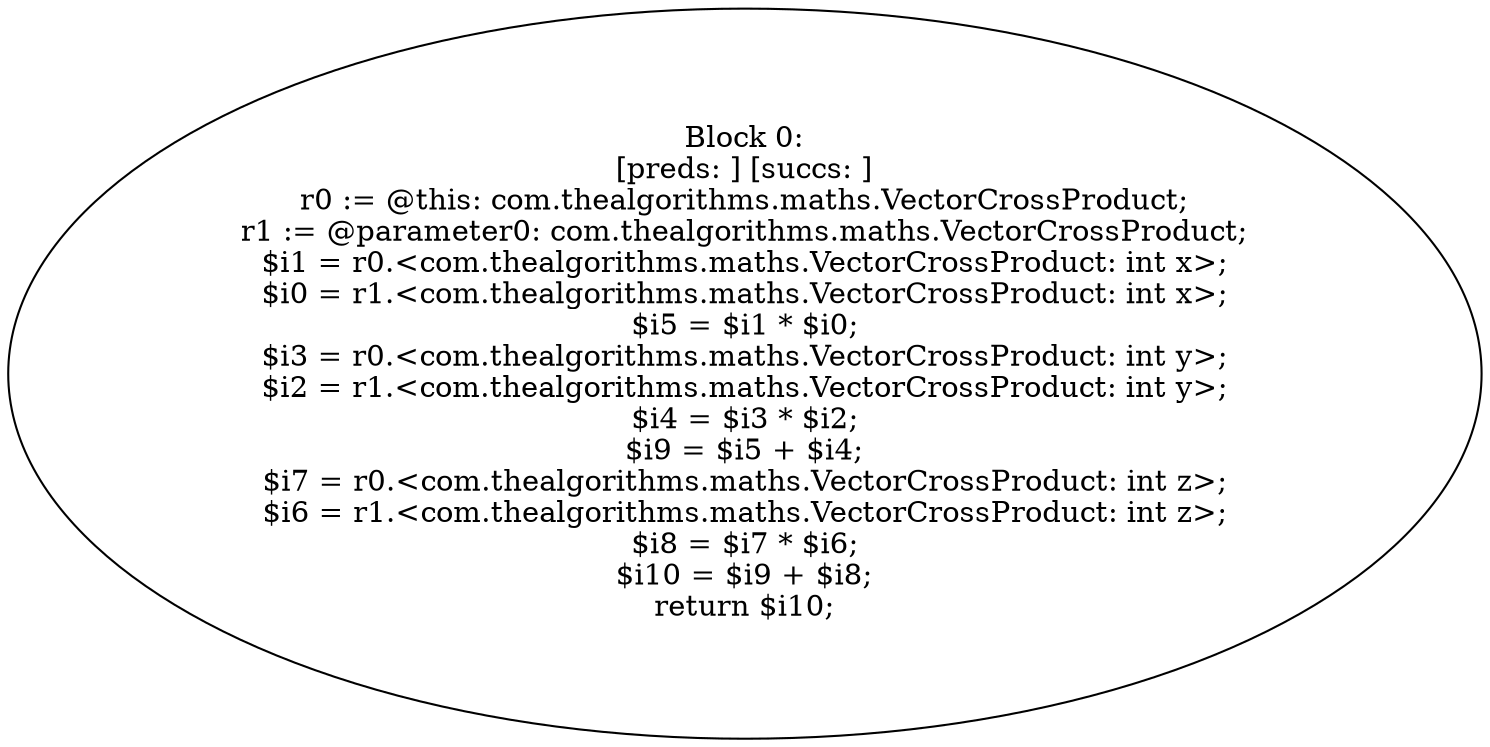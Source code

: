 digraph "unitGraph" {
    "Block 0:
[preds: ] [succs: ]
r0 := @this: com.thealgorithms.maths.VectorCrossProduct;
r1 := @parameter0: com.thealgorithms.maths.VectorCrossProduct;
$i1 = r0.<com.thealgorithms.maths.VectorCrossProduct: int x>;
$i0 = r1.<com.thealgorithms.maths.VectorCrossProduct: int x>;
$i5 = $i1 * $i0;
$i3 = r0.<com.thealgorithms.maths.VectorCrossProduct: int y>;
$i2 = r1.<com.thealgorithms.maths.VectorCrossProduct: int y>;
$i4 = $i3 * $i2;
$i9 = $i5 + $i4;
$i7 = r0.<com.thealgorithms.maths.VectorCrossProduct: int z>;
$i6 = r1.<com.thealgorithms.maths.VectorCrossProduct: int z>;
$i8 = $i7 * $i6;
$i10 = $i9 + $i8;
return $i10;
"
}
